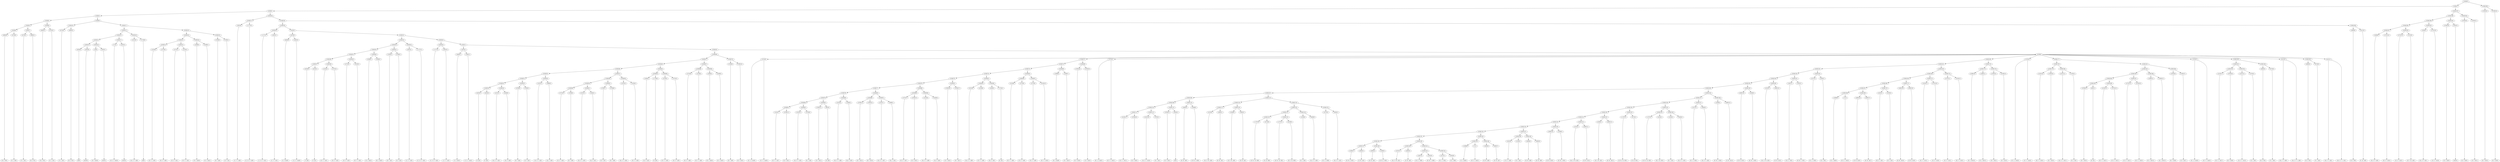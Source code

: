 digraph sample{
"L4900(0)"->"[D  E  F](0)"
"L4726(0)"->"[F  G  A](0)"
"L5306(6)"->"L4900(0)"
"L5306(6)"->"L4726(0)"
"L4726(1)"->"[F  G  A](1)"
"L4900(1)"->"[D  E  F](1)"
"L5306(7)"->"L4726(1)"
"L5306(7)"->"L4900(1)"
"L5306(5)"->"L5306(6)"
"L5306(5)"->"L5306(7)"
"L4900(2)"->"[D  E  F](2)"
"L4726(2)"->"[F  G  A](2)"
"L5306(8)"->"L4900(2)"
"L5306(8)"->"L4726(2)"
"L5306(4)"->"L5306(5)"
"L5306(4)"->"L5306(8)"
"L4726(3)"->"[F  G  A](3)"
"L4900(3)"->"[D  E  F](3)"
"L5306(10)"->"L4726(3)"
"L5306(10)"->"L4900(3)"
"L5036(0)"->"[D](0)"
"L3503(0)"->"[rest](0)"
"L5306(15)"->"L5036(0)"
"L5306(15)"->"L3503(0)"
"L18(0)"->"[D  F  Ais](0)"
"L3503(1)"->"[rest](1)"
"L5306(16)"->"L18(0)"
"L5306(16)"->"L3503(1)"
"L5306(14)"->"L5306(15)"
"L5306(14)"->"L5306(16)"
"L71(0)"->"[D  E  G  Ais](0)"
"L3503(2)"->"[rest](2)"
"L5306(17)"->"L71(0)"
"L5306(17)"->"L3503(2)"
"L5306(13)"->"L5306(14)"
"L5306(13)"->"L5306(17)"
"L2332(0)"->"[Cis  E  G  A](0)"
"L-1794(0)"->"[A](0)"
"L5306(18)"->"L2332(0)"
"L5306(18)"->"L-1794(0)"
"L5306(12)"->"L5306(13)"
"L5306(12)"->"L5306(18)"
"L2226(0)"->"[D  F  G  A](0)"
"L2753(0)"->"[D  E  F  A](0)"
"L5306(22)"->"L2226(0)"
"L5306(22)"->"L2753(0)"
"L2753(1)"->"[D  E  F  A](1)"
"L2226(1)"->"[D  F  G  A](1)"
"L5306(23)"->"L2753(1)"
"L5306(23)"->"L2226(1)"
"L5306(21)"->"L5306(22)"
"L5306(21)"->"L5306(23)"
"L2589(0)"->"[D  G  Ais](0)"
"L2589(1)"->"[D  G  Ais](1)"
"L5306(24)"->"L2589(0)"
"L5306(24)"->"L2589(1)"
"L5306(20)"->"L5306(21)"
"L5306(20)"->"L5306(24)"
"L3780(0)"->"[D  F  A](0)"
"L3780(1)"->"[D  F  A](1)"
"L5306(25)"->"L3780(0)"
"L5306(25)"->"L3780(1)"
"L5306(19)"->"L5306(20)"
"L5306(19)"->"L5306(25)"
"L5306(11)"->"L5306(12)"
"L5306(11)"->"L5306(19)"
"L5306(9)"->"L5306(10)"
"L5306(9)"->"L5306(11)"
"L5306(3)"->"L5306(4)"
"L5306(3)"->"L5306(9)"
"L2953(0)"->"[C  F  G  A](0)"
"L-1727(0)"->"[C  D  E  F  A](0)"
"L5306(27)"->"L2953(0)"
"L5306(27)"->"L-1727(0)"
"L-1727(1)"->"[C  D  E  F  A](1)"
"L2953(1)"->"[C  F  G  A](1)"
"L5306(30)"->"L-1727(1)"
"L5306(30)"->"L2953(1)"
"L4049(0)"->"[C  E  Ais](0)"
"L1062(0)"->"[C  E  G  Ais](0)"
"L3079(0)"->"L4049(0)"
"L3079(0)"->"L1062(0)"
"L4530(0)"->"[F  A](0)"
"L4530(1)"->"[F  A](1)"
"L5306(37)"->"L4530(0)"
"L5306(37)"->"L4530(1)"
"L2226(2)"->"[D  F  G  A](2)"
"L2753(2)"->"[D  E  F  A](2)"
"L5306(38)"->"L2226(2)"
"L5306(38)"->"L2753(2)"
"L5306(36)"->"L5306(37)"
"L5306(36)"->"L5306(38)"
"L2753(3)"->"[D  E  F  A](3)"
"L2226(3)"->"[D  F  G  A](3)"
"L5306(39)"->"L2753(3)"
"L5306(39)"->"L2226(3)"
"L5306(35)"->"L5306(36)"
"L5306(35)"->"L5306(39)"
"L2589(2)"->"[D  G  Ais](2)"
"L2589(3)"->"[D  G  Ais](3)"
"L5306(40)"->"L2589(2)"
"L5306(40)"->"L2589(3)"
"L5306(34)"->"L5306(35)"
"L5306(34)"->"L5306(40)"
"L3780(2)"->"[D  F  A](2)"
"L3780(3)"->"[D  F  A](3)"
"L5306(41)"->"L3780(2)"
"L5306(41)"->"L3780(3)"
"L5306(33)"->"L5306(34)"
"L5306(33)"->"L5306(41)"
"L2953(2)"->"[C  F  G  A](2)"
"L-1727(2)"->"[C  D  E  F  A](2)"
"L5306(42)"->"L2953(2)"
"L5306(42)"->"L-1727(2)"
"L5306(32)"->"L5306(33)"
"L5306(32)"->"L5306(42)"
"L-1727(3)"->"[C  D  E  F  A](3)"
"L2953(3)"->"[C  F  G  A](3)"
"L5306(44)"->"L-1727(3)"
"L5306(44)"->"L2953(3)"
"L4049(1)"->"[C  E  Ais](1)"
"L1062(1)"->"[C  E  G  Ais](1)"
"L3079(1)"->"L4049(1)"
"L3079(1)"->"L1062(1)"
"L4530(2)"->"[F  A](2)"
"L4530(3)"->"[F  A](3)"
"L5306(53)"->"L4530(2)"
"L5306(53)"->"L4530(3)"
"L2332(1)"->"[Cis  E  G  A](1)"
"L2449(0)"->"[Cis  E  A](0)"
"L5306(54)"->"L2332(1)"
"L5306(54)"->"L2449(0)"
"L5306(52)"->"L5306(53)"
"L5306(52)"->"L5306(54)"
"L3780(4)"->"[D  F  A](4)"
"L3780(5)"->"[D  F  A](5)"
"L5306(55)"->"L3780(4)"
"L5306(55)"->"L3780(5)"
"L5306(51)"->"L5306(52)"
"L5306(51)"->"L5306(55)"
"L2332(2)"->"[Cis  E  G  A](2)"
"L2896(0)"->"[Cis  G  A](0)"
"L5306(56)"->"L2332(2)"
"L5306(56)"->"L2896(0)"
"L5306(50)"->"L5306(51)"
"L5306(50)"->"L5306(56)"
"L2753(4)"->"[D  E  F  A](4)"
"L3780(6)"->"[D  F  A](6)"
"L5306(60)"->"L2753(4)"
"L5306(60)"->"L3780(6)"
"L2332(3)"->"[Cis  E  G  A](3)"
"L2449(1)"->"[Cis  E  A](1)"
"L5306(61)"->"L2332(3)"
"L5306(61)"->"L2449(1)"
"L5306(59)"->"L5306(60)"
"L5306(59)"->"L5306(61)"
"L3780(7)"->"[D  F  A](7)"
"L3780(8)"->"[D  F  A](8)"
"L5306(62)"->"L3780(7)"
"L5306(62)"->"L3780(8)"
"L5306(58)"->"L5306(59)"
"L5306(58)"->"L5306(62)"
"L2332(4)"->"[Cis  E  G  A](4)"
"L2226(4)"->"[D  F  G  A](4)"
"L5306(63)"->"L2332(4)"
"L5306(63)"->"L2226(4)"
"L5306(57)"->"L5306(58)"
"L5306(57)"->"L5306(63)"
"L5306(49)"->"L5306(50)"
"L5306(49)"->"L5306(57)"
"L2449(2)"->"[Cis  E  A](2)"
"L-1726(0)"->"[E  A](0)"
"L5306(65)"->"L2449(2)"
"L5306(65)"->"L-1726(0)"
"L2226(5)"->"[D  F  G  A](5)"
"L2753(5)"->"[D  E  F  A](5)"
"L5306(66)"->"L2226(5)"
"L5306(66)"->"L2753(5)"
"L5306(64)"->"L5306(65)"
"L5306(64)"->"L5306(66)"
"L5306(48)"->"L5306(49)"
"L5306(48)"->"L5306(64)"
"L2753(6)"->"[D  E  F  A](6)"
"L2226(6)"->"[D  F  G  A](6)"
"L5306(68)"->"L2753(6)"
"L5306(68)"->"L2226(6)"
"L2589(4)"->"[D  G  Ais](4)"
"L2589(5)"->"[D  G  Ais](5)"
"L5306(69)"->"L2589(4)"
"L5306(69)"->"L2589(5)"
"L5306(67)"->"L5306(68)"
"L5306(67)"->"L5306(69)"
"L5306(47)"->"L5306(48)"
"L5306(47)"->"L5306(67)"
"L3780(9)"->"[D  F  A](9)"
"L3780(10)"->"[D  F  A](10)"
"L5306(70)"->"L3780(9)"
"L5306(70)"->"L3780(10)"
"L5306(46)"->"L5306(47)"
"L5306(46)"->"L5306(70)"
"L3745(0)"->"[E  G  A  Ais](0)"
"L3745(0)"->"[E  F  G  Ais](0)"
"L2226(7)"->"[D  F  G  A](7)"
"L3780(11)"->"[D  F  A](11)"
"L5306(81)"->"L2226(7)"
"L5306(81)"->"L3780(11)"
"L2332(5)"->"[Cis  E  G  A](5)"
"L2795(0)"->"[E  G  A](0)"
"L5306(82)"->"L2332(5)"
"L5306(82)"->"L2795(0)"
"L5306(80)"->"L5306(81)"
"L5306(80)"->"L5306(82)"
"L3780(12)"->"[D  F  A](12)"
"L855(0)"->"[D  A](0)"
"L5306(83)"->"L3780(12)"
"L5306(83)"->"L855(0)"
"L5306(79)"->"L5306(80)"
"L5306(79)"->"L5306(83)"
"L2332(6)"->"[Cis  E  G  A](6)"
"L2449(3)"->"[Cis  E  A](3)"
"L5306(84)"->"L2332(6)"
"L5306(84)"->"L2449(3)"
"L5306(78)"->"L5306(79)"
"L5306(78)"->"L5306(84)"
"L3780(13)"->"[D  F  A](13)"
"L3780(14)"->"[D  F  A](14)"
"L5306(86)"->"L3780(13)"
"L5306(86)"->"L3780(14)"
"L2332(7)"->"[Cis  E  G  A](7)"
"L2896(1)"->"[Cis  G  A](1)"
"L5306(87)"->"L2332(7)"
"L5306(87)"->"L2896(1)"
"L5306(85)"->"L5306(86)"
"L5306(85)"->"L5306(87)"
"L5306(77)"->"L5306(78)"
"L5306(77)"->"L5306(85)"
"L2753(7)"->"[D  E  F  A](7)"
"L3780(15)"->"[D  F  A](15)"
"L5306(89)"->"L2753(7)"
"L5306(89)"->"L3780(15)"
"L2332(8)"->"[Cis  E  G  A](8)"
"L2449(4)"->"[Cis  E  A](4)"
"L5306(90)"->"L2332(8)"
"L5306(90)"->"L2449(4)"
"L5306(88)"->"L5306(89)"
"L5306(88)"->"L5306(90)"
"L5306(76)"->"L5306(77)"
"L5306(76)"->"L5306(88)"
"L3780(16)"->"[D  F  A](16)"
"L3780(17)"->"[D  F  A](17)"
"L5306(91)"->"L3780(16)"
"L5306(91)"->"L3780(17)"
"L5306(75)"->"L5306(76)"
"L5306(75)"->"L5306(91)"
"L2332(9)"->"[Cis  E  G  A](9)"
"L2226(8)"->"[D  F  G  A](8)"
"L5306(93)"->"L2332(9)"
"L5306(93)"->"L2226(8)"
"L2449(5)"->"[Cis  E  A](5)"
"L-1726(1)"->"[E  A](1)"
"L5306(94)"->"L2449(5)"
"L5306(94)"->"L-1726(1)"
"L5306(92)"->"L5306(93)"
"L5306(92)"->"L5306(94)"
"L5306(74)"->"L5306(75)"
"L5306(74)"->"L5306(92)"
"L2226(9)"->"[D  F  G  A](9)"
"L2753(8)"->"[D  E  F  A](8)"
"L5306(96)"->"L2226(9)"
"L5306(96)"->"L2753(8)"
"L2753(9)"->"[D  E  F  A](9)"
"L2226(10)"->"[D  F  G  A](10)"
"L5306(97)"->"L2753(9)"
"L5306(97)"->"L2226(10)"
"L5306(95)"->"L5306(96)"
"L5306(95)"->"L5306(97)"
"L5306(73)"->"L5306(74)"
"L5306(73)"->"L5306(95)"
"L2589(6)"->"[D  G  Ais](6)"
"L2589(7)"->"[D  G  Ais](7)"
"L5306(98)"->"L2589(6)"
"L5306(98)"->"L2589(7)"
"L5306(72)"->"L5306(73)"
"L5306(72)"->"L5306(98)"
"L3780(18)"->"[D  F  A](18)"
"L3780(19)"->"[D  F  A](19)"
"L5306(99)"->"L3780(18)"
"L5306(99)"->"L3780(19)"
"L5306(71)"->"L5306(72)"
"L5306(71)"->"L5306(99)"
"L3745(1)"->"[E  G  A  Ais](1)"
"L3745(1)"->"[E  F  G  Ais](1)"
"L2226(11)"->"[D  F  G  A](11)"
"L3780(20)"->"[D  F  A](20)"
"L5306(111)"->"L2226(11)"
"L5306(111)"->"L3780(20)"
"L2332(10)"->"[Cis  E  G  A](10)"
"L2795(1)"->"[E  G  A](1)"
"L5306(112)"->"L2332(10)"
"L5306(112)"->"L2795(1)"
"L5306(110)"->"L5306(111)"
"L5306(110)"->"L5306(112)"
"L3780(21)"->"[D  F  A](21)"
"L5036(1)"->"[D](1)"
"L5306(113)"->"L3780(21)"
"L5306(113)"->"L5036(1)"
"L5306(109)"->"L5306(110)"
"L5306(109)"->"L5306(113)"
"L2695(0)"->"[D  Fis  A](0)"
"L2268(0)"->"[D  Fis  A  B](0)"
"L5306(114)"->"L2695(0)"
"L5306(114)"->"L2268(0)"
"L5306(108)"->"L5306(109)"
"L5306(108)"->"L5306(114)"
"L2255(0)"->"[Cis  D  Fis  A](0)"
"L2695(1)"->"[D  Fis  A](1)"
"L5306(117)"->"L2255(0)"
"L5306(117)"->"L2695(1)"
"L1638(0)"->"[D  E  Fis  A](0)"
"L2695(2)"->"[D  Fis  A](2)"
"L5306(118)"->"L1638(0)"
"L5306(118)"->"L2695(2)"
"L5306(116)"->"L5306(117)"
"L5306(116)"->"L5306(118)"
"L-1767(0)"->"[D  Fis  Gis  B](0)"
"L4719(0)"->"[D  Gis  B](0)"
"L5306(122)"->"L-1767(0)"
"L5306(122)"->"L4719(0)"
"L-1767(1)"->"[D  Fis  Gis  B](1)"
"L4156(0)"->"[D  E  Gis  B](0)"
"L5306(123)"->"L-1767(1)"
"L5306(123)"->"L4156(0)"
"L5306(121)"->"L5306(122)"
"L5306(121)"->"L5306(123)"
"L1559(0)"->"[D  G  A](0)"
"L3636(0)"->"[Cis  D  G  A](0)"
"L5306(124)"->"L1559(0)"
"L5306(124)"->"L3636(0)"
"L5306(120)"->"L5306(121)"
"L5306(120)"->"L5306(124)"
"L2275(0)"->"[D  G  A  B](0)"
"L3636(1)"->"[Cis  D  G  A](1)"
"L5306(125)"->"L2275(0)"
"L5306(125)"->"L3636(1)"
"L5306(119)"->"L5306(120)"
"L5306(119)"->"L5306(125)"
"L5306(115)"->"L5306(116)"
"L5306(115)"->"L5306(119)"
"L5306(107)"->"L5306(108)"
"L5306(107)"->"L5306(115)"
"L2268(1)"->"[D  Fis  A  B](1)"
"L2695(3)"->"[D  Fis  A](3)"
"L5306(137)"->"L2268(1)"
"L5306(137)"->"L2695(3)"
"L2695(4)"->"[D  Fis  A](4)"
"L2268(2)"->"[D  Fis  A  B](2)"
"L5306(138)"->"L2695(4)"
"L5306(138)"->"L2268(2)"
"L5306(136)"->"L5306(137)"
"L5306(136)"->"L5306(138)"
"L2255(1)"->"[Cis  D  Fis  A](1)"
"L2695(5)"->"[D  Fis  A](5)"
"L5306(140)"->"L2255(1)"
"L5306(140)"->"L2695(5)"
"L1067(0)"->"[D  E  G  B](0)"
"L1833(0)"->"[D  Fis  G  B](0)"
"L5306(142)"->"L1067(0)"
"L5306(142)"->"L1833(0)"
"L2275(1)"->"[D  G  A  B](1)"
"L2583(0)"->"[D  G  B](0)"
"L5306(143)"->"L2275(1)"
"L5306(143)"->"L2583(0)"
"L5306(141)"->"L5306(142)"
"L5306(141)"->"L5306(143)"
"L5306(139)"->"L5306(140)"
"L5306(139)"->"L5306(141)"
"L5306(135)"->"L5306(136)"
"L5306(135)"->"L5306(139)"
"L2589(8)"->"[D  G  Ais](8)"
"L71(1)"->"[D  E  G  Ais](1)"
"L5306(145)"->"L2589(8)"
"L5306(145)"->"L71(1)"
"L2695(6)"->"[D  Fis  A](6)"
"L2695(7)"->"[D  Fis  A](7)"
"L5306(146)"->"L2695(6)"
"L5306(146)"->"L2695(7)"
"L5306(144)"->"L5306(145)"
"L5306(144)"->"L5306(146)"
"L5306(134)"->"L5306(135)"
"L5306(134)"->"L5306(144)"
"L2455(0)"->"[D  E  G  A](0)"
"L1559(1)"->"[D  G  A](1)"
"L5306(148)"->"L2455(0)"
"L5306(148)"->"L1559(1)"
"L2695(8)"->"[D  Fis  A](8)"
"L2695(9)"->"[D  Fis  A](9)"
"L5306(149)"->"L2695(8)"
"L5306(149)"->"L2695(9)"
"L5306(147)"->"L5306(148)"
"L5306(147)"->"L5306(149)"
"L5306(133)"->"L5306(134)"
"L5306(133)"->"L5306(147)"
"L2695(10)"->"[D  Fis  A](10)"
"L2268(3)"->"[D  Fis  A  B](3)"
"L5306(150)"->"L2695(10)"
"L5306(150)"->"L2268(3)"
"L5306(132)"->"L5306(133)"
"L5306(132)"->"L5306(150)"
"L2255(2)"->"[Cis  D  Fis  A](2)"
"L2695(11)"->"[D  Fis  A](11)"
"L5306(151)"->"L2255(2)"
"L5306(151)"->"L2695(11)"
"L5306(131)"->"L5306(132)"
"L5306(131)"->"L5306(151)"
"L1638(1)"->"[D  E  Fis  A](1)"
"L2695(12)"->"[D  Fis  A](12)"
"L5306(152)"->"L1638(1)"
"L5306(152)"->"L2695(12)"
"L5306(130)"->"L5306(131)"
"L5306(130)"->"L5306(152)"
"L-1767(2)"->"[D  Fis  Gis  B](2)"
"L4719(1)"->"[D  Gis  B](1)"
"L5306(153)"->"L-1767(2)"
"L5306(153)"->"L4719(1)"
"L5306(129)"->"L5306(130)"
"L5306(129)"->"L5306(153)"
"L-1767(3)"->"[D  Fis  Gis  B](3)"
"L4156(1)"->"[D  E  Gis  B](1)"
"L5306(155)"->"L-1767(3)"
"L5306(155)"->"L4156(1)"
"L1559(2)"->"[D  G  A](2)"
"L3636(2)"->"[Cis  D  G  A](2)"
"L5306(156)"->"L1559(2)"
"L5306(156)"->"L3636(2)"
"L5306(154)"->"L5306(155)"
"L5306(154)"->"L5306(156)"
"L5306(128)"->"L5306(129)"
"L5306(128)"->"L5306(154)"
"L2275(2)"->"[D  G  A  B](2)"
"L3636(3)"->"[Cis  D  G  A](3)"
"L5306(157)"->"L2275(2)"
"L5306(157)"->"L3636(3)"
"L5306(127)"->"L5306(128)"
"L5306(127)"->"L5306(157)"
"L2268(4)"->"[D  Fis  A  B](4)"
"L2695(13)"->"[D  Fis  A](13)"
"L5306(158)"->"L2268(4)"
"L5306(158)"->"L2695(13)"
"L5306(126)"->"L5306(127)"
"L5306(126)"->"L5306(158)"
"L5306(106)"->"L5306(107)"
"L5306(106)"->"L5306(126)"
"L2695(14)"->"[D  Fis  A](14)"
"L2268(5)"->"[D  Fis  A  B](5)"
"L5306(159)"->"L2695(14)"
"L5306(159)"->"L2268(5)"
"L5306(105)"->"L5306(106)"
"L5306(105)"->"L5306(159)"
"L2255(3)"->"[Cis  D  Fis  A](3)"
"L2695(15)"->"[D  Fis  A](15)"
"L5306(160)"->"L2255(3)"
"L5306(160)"->"L2695(15)"
"L5306(104)"->"L5306(105)"
"L5306(104)"->"L5306(160)"
"L1067(1)"->"[D  E  G  B](1)"
"L1833(1)"->"[D  Fis  G  B](1)"
"L5306(161)"->"L1067(1)"
"L5306(161)"->"L1833(1)"
"L5306(103)"->"L5306(104)"
"L5306(103)"->"L5306(161)"
"L2275(3)"->"[D  G  A  B](3)"
"L2583(1)"->"[D  G  B](1)"
"L5306(162)"->"L2275(3)"
"L5306(162)"->"L2583(1)"
"L5306(102)"->"L5306(103)"
"L5306(102)"->"L5306(162)"
"L2589(9)"->"[D  G  Ais](9)"
"L71(2)"->"[D  E  G  Ais](2)"
"L5306(168)"->"L2589(9)"
"L5306(168)"->"L71(2)"
"L2695(16)"->"[D  Fis  A](16)"
"L2695(17)"->"[D  Fis  A](17)"
"L5306(169)"->"L2695(16)"
"L5306(169)"->"L2695(17)"
"L5306(167)"->"L5306(168)"
"L5306(167)"->"L5306(169)"
"L2455(1)"->"[D  E  G  A](1)"
"L1559(3)"->"[D  G  A](3)"
"L5306(170)"->"L2455(1)"
"L5306(170)"->"L1559(3)"
"L5306(166)"->"L5306(167)"
"L5306(166)"->"L5306(170)"
"L2695(18)"->"[D  Fis  A](18)"
"L2695(19)"->"[D  Fis  A](19)"
"L5306(171)"->"L2695(18)"
"L5306(171)"->"L2695(19)"
"L5306(165)"->"L5306(166)"
"L5306(165)"->"L5306(171)"
"L2226(12)"->"[D  F  G  A](12)"
"L2753(10)"->"[D  E  F  A](10)"
"L5306(172)"->"L2226(12)"
"L5306(172)"->"L2753(10)"
"L5306(164)"->"L5306(165)"
"L5306(164)"->"L5306(172)"
"L2753(11)"->"[D  E  F  A](11)"
"L2226(13)"->"[D  F  G  A](13)"
"L5306(173)"->"L2753(11)"
"L5306(173)"->"L2226(13)"
"L5306(163)"->"L5306(164)"
"L5306(163)"->"L5306(173)"
"L5306(101)"->"L5306(102)"
"L5306(101)"->"L5306(163)"
"L2589(10)"->"[D  G  Ais](10)"
"L2589(11)"->"[D  G  Ais](11)"
"L5306(175)"->"L2589(10)"
"L5306(175)"->"L2589(11)"
"L3780(22)"->"[D  F  A](22)"
"L3780(23)"->"[D  F  A](23)"
"L5306(176)"->"L3780(22)"
"L5306(176)"->"L3780(23)"
"L5306(174)"->"L5306(175)"
"L5306(174)"->"L5306(176)"
"L5306(100)"->"L5306(101)"
"L5306(100)"->"L5306(174)"
"L3745(2)"->"[E  G  A  Ais](2)"
"L3745(2)"->"[E  F  G  Ais](2)"
"L2226(14)"->"[D  F  G  A](14)"
"L3780(24)"->"[D  F  A](24)"
"L5306(179)"->"L2226(14)"
"L5306(179)"->"L3780(24)"
"L2332(11)"->"[Cis  E  G  A](11)"
"L2795(2)"->"[E  G  A](2)"
"L5306(180)"->"L2332(11)"
"L5306(180)"->"L2795(2)"
"L5306(178)"->"L5306(179)"
"L5306(178)"->"L5306(180)"
"L3780(25)"->"[D  F  A](25)"
"L855(1)"->"[D  A](1)"
"L5306(185)"->"L3780(25)"
"L5306(185)"->"L855(1)"
"L2226(15)"->"[D  F  G  A](15)"
"L2753(12)"->"[D  E  F  A](12)"
"L5306(186)"->"L2226(15)"
"L5306(186)"->"L2753(12)"
"L5306(184)"->"L5306(185)"
"L5306(184)"->"L5306(186)"
"L2753(13)"->"[D  E  F  A](13)"
"L2226(16)"->"[D  F  G  A](16)"
"L5306(187)"->"L2753(13)"
"L5306(187)"->"L2226(16)"
"L5306(183)"->"L5306(184)"
"L5306(183)"->"L5306(187)"
"L2589(12)"->"[D  G  Ais](12)"
"L2589(13)"->"[D  G  Ais](13)"
"L5306(188)"->"L2589(12)"
"L5306(188)"->"L2589(13)"
"L5306(182)"->"L5306(183)"
"L5306(182)"->"L5306(188)"
"L3780(26)"->"[D  F  A](26)"
"L3780(27)"->"[D  F  A](27)"
"L5306(189)"->"L3780(26)"
"L5306(189)"->"L3780(27)"
"L5306(181)"->"L5306(182)"
"L5306(181)"->"L5306(189)"
"L5306(177)"->"L5306(178)"
"L5306(177)"->"L5306(181)"
"L3745(3)"->"[E  G  A  Ais](3)"
"L3745(3)"->"[E  F  G  Ais](3)"
"L2226(17)"->"[D  F  G  A](17)"
"L3780(28)"->"[D  F  A](28)"
"L5306(192)"->"L2226(17)"
"L5306(192)"->"L3780(28)"
"L2332(12)"->"[Cis  E  G  A](12)"
"L2795(3)"->"[E  G  A](3)"
"L5306(193)"->"L2332(12)"
"L5306(193)"->"L2795(3)"
"L5306(191)"->"L5306(192)"
"L5306(191)"->"L5306(193)"
"L4900(4)"->"[D  E  F](4)"
"L4726(4)"->"[F  G  A](4)"
"L5306(194)"->"L4900(4)"
"L5306(194)"->"L4726(4)"
"L5306(190)"->"L5306(191)"
"L5306(190)"->"L5306(194)"
"L4141(0)"->"[Cis  F  G  A](0)"
"L4141(0)"->"[Cis  E  F  G  A](0)"
"L4900(5)"->"[D  E  F](5)"
"L4726(5)"->"[F  G  A](5)"
"L5306(195)"->"L4900(5)"
"L5306(195)"->"L4726(5)"
"L4141(1)"->"[Cis  F  G  A](1)"
"L4141(1)"->"[Cis  E  F  G  A](1)"
"L5296(0)"->"L3745(0)"
"L5296(0)"->"L5306(71)"
"L5296(0)"->"L3745(1)"
"L5296(0)"->"L5306(100)"
"L5296(0)"->"L3745(2)"
"L5296(0)"->"L5306(177)"
"L5296(0)"->"L3745(3)"
"L5296(0)"->"L5306(190)"
"L5296(0)"->"L4141(0)"
"L5296(0)"->"L5306(195)"
"L5296(0)"->"L4141(1)"
"L5306(45)"->"L5306(46)"
"L5306(45)"->"L5296(0)"
"L5302(1)"->"L3079(1)"
"L5302(1)"->"L5306(45)"
"L5306(43)"->"L5306(44)"
"L5306(43)"->"L5302(1)"
"L5306(31)"->"L5306(32)"
"L5306(31)"->"L5306(43)"
"L5302(0)"->"L3079(0)"
"L5302(0)"->"L5306(31)"
"L5306(29)"->"L5306(30)"
"L5306(29)"->"L5302(0)"
"L4900(6)"->"[D  E  F](6)"
"L5221(0)"->"[F  Gis  A](0)"
"L5306(196)"->"L4900(6)"
"L5306(196)"->"L5221(0)"
"L5306(28)"->"L5306(29)"
"L5306(28)"->"L5306(196)"
"L5306(26)"->"L5306(27)"
"L5306(26)"->"L5306(28)"
"L5306(2)"->"L5306(3)"
"L5306(2)"->"L5306(26)"
"L3458(0)"->"[Cis  D  F  A](0)"
"L2753(14)"->"[D  E  F  A](14)"
"L5306(201)"->"L3458(0)"
"L5306(201)"->"L2753(14)"
"L2753(15)"->"[D  E  F  A](15)"
"L1233(0)"->"[D  F  Gis  A](0)"
"L5306(202)"->"L2753(15)"
"L5306(202)"->"L1233(0)"
"L5306(200)"->"L5306(201)"
"L5306(200)"->"L5306(202)"
"L3458(1)"->"[Cis  D  F  A](1)"
"L2753(16)"->"[D  E  F  A](16)"
"L5306(203)"->"L3458(1)"
"L5306(203)"->"L2753(16)"
"L5306(199)"->"L5306(200)"
"L5306(199)"->"L5306(203)"
"L3780(29)"->"[D  F  A](29)"
"L3503(3)"->"[rest](3)"
"L5306(204)"->"L3780(29)"
"L5306(204)"->"L3503(3)"
"L5306(198)"->"L5306(199)"
"L5306(198)"->"L5306(204)"
"L3780(30)"->"[D  F  A](30)"
"L3780(31)"->"[D  F  A](31)"
"L5306(205)"->"L3780(30)"
"L5306(205)"->"L3780(31)"
"L5306(197)"->"L5306(198)"
"L5306(197)"->"L5306(205)"
"L5306(1)"->"L5306(2)"
"L5306(1)"->"L5306(197)"
"L3780(32)"->"[D  F  A](32)"
"L3780(33)"->"[D  F  A](33)"
"L5306(206)"->"L3780(32)"
"L5306(206)"->"L3780(33)"
"L5306(0)"->"L5306(1)"
"L5306(0)"->"L5306(206)"
{rank = min; "L5306(0)"}
{rank = same; "L5306(1)"; "L5306(206)";}
{rank = same; "L5306(2)"; "L5306(197)"; "L3780(32)"; "L3780(33)";}
{rank = same; "L5306(3)"; "L5306(26)"; "L5306(198)"; "L5306(205)";}
{rank = same; "L5306(4)"; "L5306(9)"; "L5306(27)"; "L5306(28)"; "L5306(199)"; "L5306(204)"; "L3780(30)"; "L3780(31)";}
{rank = same; "L5306(5)"; "L5306(8)"; "L5306(10)"; "L5306(11)"; "L2953(0)"; "L-1727(0)"; "L5306(29)"; "L5306(196)"; "L5306(200)"; "L5306(203)"; "L3780(29)"; "L3503(3)";}
{rank = same; "L5306(6)"; "L5306(7)"; "L4900(2)"; "L4726(2)"; "L4726(3)"; "L4900(3)"; "L5306(12)"; "L5306(19)"; "L5306(30)"; "L5302(0)"; "L4900(6)"; "L5221(0)"; "L5306(201)"; "L5306(202)"; "L3458(1)"; "L2753(16)";}
{rank = same; "L4900(0)"; "L4726(0)"; "L4726(1)"; "L4900(1)"; "L5306(13)"; "L5306(18)"; "L5306(20)"; "L5306(25)"; "L-1727(1)"; "L2953(1)"; "L3079(0)"; "L5306(31)"; "L3458(0)"; "L2753(14)"; "L2753(15)"; "L1233(0)";}
{rank = same; "L5306(14)"; "L5306(17)"; "L2332(0)"; "L-1794(0)"; "L5306(21)"; "L5306(24)"; "L3780(0)"; "L3780(1)"; "L4049(0)"; "L1062(0)"; "L5306(32)"; "L5306(43)";}
{rank = same; "L5306(15)"; "L5306(16)"; "L71(0)"; "L3503(2)"; "L5306(22)"; "L5306(23)"; "L2589(0)"; "L2589(1)"; "L5306(33)"; "L5306(42)"; "L5306(44)"; "L5302(1)";}
{rank = same; "L5036(0)"; "L3503(0)"; "L18(0)"; "L3503(1)"; "L2226(0)"; "L2753(0)"; "L2753(1)"; "L2226(1)"; "L5306(34)"; "L5306(41)"; "L2953(2)"; "L-1727(2)"; "L-1727(3)"; "L2953(3)"; "L3079(1)"; "L5306(45)";}
{rank = same; "L5306(35)"; "L5306(40)"; "L3780(2)"; "L3780(3)"; "L4049(1)"; "L1062(1)"; "L5306(46)"; "L5296(0)";}
{rank = same; "L5306(36)"; "L5306(39)"; "L2589(2)"; "L2589(3)"; "L5306(47)"; "L5306(70)"; "L3745(0)"; "L5306(71)"; "L3745(1)"; "L5306(100)"; "L3745(2)"; "L5306(177)"; "L3745(3)"; "L5306(190)"; "L4141(0)"; "L5306(195)"; "L4141(1)";}
{rank = same; "L5306(37)"; "L5306(38)"; "L2753(3)"; "L2226(3)"; "L5306(48)"; "L5306(67)"; "L3780(9)"; "L3780(10)"; "L5306(72)"; "L5306(99)"; "L5306(101)"; "L5306(174)"; "L5306(178)"; "L5306(181)"; "L5306(191)"; "L5306(194)"; "L4900(5)"; "L4726(5)";}
{rank = same; "L4530(0)"; "L4530(1)"; "L2226(2)"; "L2753(2)"; "L5306(49)"; "L5306(64)"; "L5306(68)"; "L5306(69)"; "L5306(73)"; "L5306(98)"; "L3780(18)"; "L3780(19)"; "L5306(102)"; "L5306(163)"; "L5306(175)"; "L5306(176)"; "L5306(179)"; "L5306(180)"; "L5306(182)"; "L5306(189)"; "L5306(192)"; "L5306(193)"; "L4900(4)"; "L4726(4)";}
{rank = same; "L5306(50)"; "L5306(57)"; "L5306(65)"; "L5306(66)"; "L2753(6)"; "L2226(6)"; "L2589(4)"; "L2589(5)"; "L5306(74)"; "L5306(95)"; "L2589(6)"; "L2589(7)"; "L5306(103)"; "L5306(162)"; "L5306(164)"; "L5306(173)"; "L2589(10)"; "L2589(11)"; "L3780(22)"; "L3780(23)"; "L2226(14)"; "L3780(24)"; "L2332(11)"; "L2795(2)"; "L5306(183)"; "L5306(188)"; "L3780(26)"; "L3780(27)"; "L2226(17)"; "L3780(28)"; "L2332(12)"; "L2795(3)";}
{rank = same; "L5306(51)"; "L5306(56)"; "L5306(58)"; "L5306(63)"; "L2449(2)"; "L-1726(0)"; "L2226(5)"; "L2753(5)"; "L5306(75)"; "L5306(92)"; "L5306(96)"; "L5306(97)"; "L5306(104)"; "L5306(161)"; "L2275(3)"; "L2583(1)"; "L5306(165)"; "L5306(172)"; "L2753(11)"; "L2226(13)"; "L5306(184)"; "L5306(187)"; "L2589(12)"; "L2589(13)";}
{rank = same; "L5306(52)"; "L5306(55)"; "L2332(2)"; "L2896(0)"; "L5306(59)"; "L5306(62)"; "L2332(4)"; "L2226(4)"; "L5306(76)"; "L5306(91)"; "L5306(93)"; "L5306(94)"; "L2226(9)"; "L2753(8)"; "L2753(9)"; "L2226(10)"; "L5306(105)"; "L5306(160)"; "L1067(1)"; "L1833(1)"; "L5306(166)"; "L5306(171)"; "L2226(12)"; "L2753(10)"; "L5306(185)"; "L5306(186)"; "L2753(13)"; "L2226(16)";}
{rank = same; "L5306(53)"; "L5306(54)"; "L3780(4)"; "L3780(5)"; "L5306(60)"; "L5306(61)"; "L3780(7)"; "L3780(8)"; "L5306(77)"; "L5306(88)"; "L3780(16)"; "L3780(17)"; "L2332(9)"; "L2226(8)"; "L2449(5)"; "L-1726(1)"; "L5306(106)"; "L5306(159)"; "L2255(3)"; "L2695(15)"; "L5306(167)"; "L5306(170)"; "L2695(18)"; "L2695(19)"; "L3780(25)"; "L855(1)"; "L2226(15)"; "L2753(12)";}
{rank = same; "L4530(2)"; "L4530(3)"; "L2332(1)"; "L2449(0)"; "L2753(4)"; "L3780(6)"; "L2332(3)"; "L2449(1)"; "L5306(78)"; "L5306(85)"; "L5306(89)"; "L5306(90)"; "L5306(107)"; "L5306(126)"; "L2695(14)"; "L2268(5)"; "L5306(168)"; "L5306(169)"; "L2455(1)"; "L1559(3)";}
{rank = same; "L5306(79)"; "L5306(84)"; "L5306(86)"; "L5306(87)"; "L2753(7)"; "L3780(15)"; "L2332(8)"; "L2449(4)"; "L5306(108)"; "L5306(115)"; "L5306(127)"; "L5306(158)"; "L2589(9)"; "L71(2)"; "L2695(16)"; "L2695(17)";}
{rank = same; "L5306(80)"; "L5306(83)"; "L2332(6)"; "L2449(3)"; "L3780(13)"; "L3780(14)"; "L2332(7)"; "L2896(1)"; "L5306(109)"; "L5306(114)"; "L5306(116)"; "L5306(119)"; "L5306(128)"; "L5306(157)"; "L2268(4)"; "L2695(13)";}
{rank = same; "L5306(81)"; "L5306(82)"; "L3780(12)"; "L855(0)"; "L5306(110)"; "L5306(113)"; "L2695(0)"; "L2268(0)"; "L5306(117)"; "L5306(118)"; "L5306(120)"; "L5306(125)"; "L5306(129)"; "L5306(154)"; "L2275(2)"; "L3636(3)";}
{rank = same; "L2226(7)"; "L3780(11)"; "L2332(5)"; "L2795(0)"; "L5306(111)"; "L5306(112)"; "L3780(21)"; "L5036(1)"; "L2255(0)"; "L2695(1)"; "L1638(0)"; "L2695(2)"; "L5306(121)"; "L5306(124)"; "L2275(0)"; "L3636(1)"; "L5306(130)"; "L5306(153)"; "L5306(155)"; "L5306(156)";}
{rank = same; "L2226(11)"; "L3780(20)"; "L2332(10)"; "L2795(1)"; "L5306(122)"; "L5306(123)"; "L1559(0)"; "L3636(0)"; "L5306(131)"; "L5306(152)"; "L-1767(2)"; "L4719(1)"; "L-1767(3)"; "L4156(1)"; "L1559(2)"; "L3636(2)";}
{rank = same; "L-1767(0)"; "L4719(0)"; "L-1767(1)"; "L4156(0)"; "L5306(132)"; "L5306(151)"; "L1638(1)"; "L2695(12)";}
{rank = same; "L5306(133)"; "L5306(150)"; "L2255(2)"; "L2695(11)";}
{rank = same; "L5306(134)"; "L5306(147)"; "L2695(10)"; "L2268(3)";}
{rank = same; "L5306(135)"; "L5306(144)"; "L5306(148)"; "L5306(149)";}
{rank = same; "L5306(136)"; "L5306(139)"; "L5306(145)"; "L5306(146)"; "L2455(0)"; "L1559(1)"; "L2695(8)"; "L2695(9)";}
{rank = same; "L5306(137)"; "L5306(138)"; "L5306(140)"; "L5306(141)"; "L2589(8)"; "L71(1)"; "L2695(6)"; "L2695(7)";}
{rank = same; "L2268(1)"; "L2695(3)"; "L2695(4)"; "L2268(2)"; "L2255(1)"; "L2695(5)"; "L5306(142)"; "L5306(143)";}
{rank = same; "L1067(0)"; "L1833(0)"; "L2275(1)"; "L2583(0)";}
{rank = max; "[A](0)"; "[C  D  E  F  A](0)"; "[C  D  E  F  A](1)"; "[C  D  E  F  A](2)"; "[C  D  E  F  A](3)"; "[C  E  Ais](0)"; "[C  E  Ais](1)"; "[C  E  G  Ais](0)"; "[C  E  G  Ais](1)"; "[C  F  G  A](0)"; "[C  F  G  A](1)"; "[C  F  G  A](2)"; "[C  F  G  A](3)"; "[Cis  D  F  A](0)"; "[Cis  D  F  A](1)"; "[Cis  D  Fis  A](0)"; "[Cis  D  Fis  A](1)"; "[Cis  D  Fis  A](2)"; "[Cis  D  Fis  A](3)"; "[Cis  D  G  A](0)"; "[Cis  D  G  A](1)"; "[Cis  D  G  A](2)"; "[Cis  D  G  A](3)"; "[Cis  E  A](0)"; "[Cis  E  A](1)"; "[Cis  E  A](2)"; "[Cis  E  A](3)"; "[Cis  E  A](4)"; "[Cis  E  A](5)"; "[Cis  E  F  G  A](0)"; "[Cis  E  F  G  A](1)"; "[Cis  E  G  A](0)"; "[Cis  E  G  A](1)"; "[Cis  E  G  A](10)"; "[Cis  E  G  A](11)"; "[Cis  E  G  A](12)"; "[Cis  E  G  A](2)"; "[Cis  E  G  A](3)"; "[Cis  E  G  A](4)"; "[Cis  E  G  A](5)"; "[Cis  E  G  A](6)"; "[Cis  E  G  A](7)"; "[Cis  E  G  A](8)"; "[Cis  E  G  A](9)"; "[Cis  F  G  A](0)"; "[Cis  F  G  A](1)"; "[Cis  G  A](0)"; "[Cis  G  A](1)"; "[D  A](0)"; "[D  A](1)"; "[D  E  F  A](0)"; "[D  E  F  A](1)"; "[D  E  F  A](10)"; "[D  E  F  A](11)"; "[D  E  F  A](12)"; "[D  E  F  A](13)"; "[D  E  F  A](14)"; "[D  E  F  A](15)"; "[D  E  F  A](16)"; "[D  E  F  A](2)"; "[D  E  F  A](3)"; "[D  E  F  A](4)"; "[D  E  F  A](5)"; "[D  E  F  A](6)"; "[D  E  F  A](7)"; "[D  E  F  A](8)"; "[D  E  F  A](9)"; "[D  E  F](0)"; "[D  E  F](1)"; "[D  E  F](2)"; "[D  E  F](3)"; "[D  E  F](4)"; "[D  E  F](5)"; "[D  E  F](6)"; "[D  E  Fis  A](0)"; "[D  E  Fis  A](1)"; "[D  E  G  A](0)"; "[D  E  G  A](1)"; "[D  E  G  Ais](0)"; "[D  E  G  Ais](1)"; "[D  E  G  Ais](2)"; "[D  E  G  B](0)"; "[D  E  G  B](1)"; "[D  E  Gis  B](0)"; "[D  E  Gis  B](1)"; "[D  F  A](0)"; "[D  F  A](1)"; "[D  F  A](10)"; "[D  F  A](11)"; "[D  F  A](12)"; "[D  F  A](13)"; "[D  F  A](14)"; "[D  F  A](15)"; "[D  F  A](16)"; "[D  F  A](17)"; "[D  F  A](18)"; "[D  F  A](19)"; "[D  F  A](2)"; "[D  F  A](20)"; "[D  F  A](21)"; "[D  F  A](22)"; "[D  F  A](23)"; "[D  F  A](24)"; "[D  F  A](25)"; "[D  F  A](26)"; "[D  F  A](27)"; "[D  F  A](28)"; "[D  F  A](29)"; "[D  F  A](3)"; "[D  F  A](30)"; "[D  F  A](31)"; "[D  F  A](32)"; "[D  F  A](33)"; "[D  F  A](4)"; "[D  F  A](5)"; "[D  F  A](6)"; "[D  F  A](7)"; "[D  F  A](8)"; "[D  F  A](9)"; "[D  F  Ais](0)"; "[D  F  G  A](0)"; "[D  F  G  A](1)"; "[D  F  G  A](10)"; "[D  F  G  A](11)"; "[D  F  G  A](12)"; "[D  F  G  A](13)"; "[D  F  G  A](14)"; "[D  F  G  A](15)"; "[D  F  G  A](16)"; "[D  F  G  A](17)"; "[D  F  G  A](2)"; "[D  F  G  A](3)"; "[D  F  G  A](4)"; "[D  F  G  A](5)"; "[D  F  G  A](6)"; "[D  F  G  A](7)"; "[D  F  G  A](8)"; "[D  F  G  A](9)"; "[D  F  Gis  A](0)"; "[D  Fis  A  B](0)"; "[D  Fis  A  B](1)"; "[D  Fis  A  B](2)"; "[D  Fis  A  B](3)"; "[D  Fis  A  B](4)"; "[D  Fis  A  B](5)"; "[D  Fis  A](0)"; "[D  Fis  A](1)"; "[D  Fis  A](10)"; "[D  Fis  A](11)"; "[D  Fis  A](12)"; "[D  Fis  A](13)"; "[D  Fis  A](14)"; "[D  Fis  A](15)"; "[D  Fis  A](16)"; "[D  Fis  A](17)"; "[D  Fis  A](18)"; "[D  Fis  A](19)"; "[D  Fis  A](2)"; "[D  Fis  A](3)"; "[D  Fis  A](4)"; "[D  Fis  A](5)"; "[D  Fis  A](6)"; "[D  Fis  A](7)"; "[D  Fis  A](8)"; "[D  Fis  A](9)"; "[D  Fis  G  B](0)"; "[D  Fis  G  B](1)"; "[D  Fis  Gis  B](0)"; "[D  Fis  Gis  B](1)"; "[D  Fis  Gis  B](2)"; "[D  Fis  Gis  B](3)"; "[D  G  A  B](0)"; "[D  G  A  B](1)"; "[D  G  A  B](2)"; "[D  G  A  B](3)"; "[D  G  A](0)"; "[D  G  A](1)"; "[D  G  A](2)"; "[D  G  A](3)"; "[D  G  Ais](0)"; "[D  G  Ais](1)"; "[D  G  Ais](10)"; "[D  G  Ais](11)"; "[D  G  Ais](12)"; "[D  G  Ais](13)"; "[D  G  Ais](2)"; "[D  G  Ais](3)"; "[D  G  Ais](4)"; "[D  G  Ais](5)"; "[D  G  Ais](6)"; "[D  G  Ais](7)"; "[D  G  Ais](8)"; "[D  G  Ais](9)"; "[D  G  B](0)"; "[D  G  B](1)"; "[D  Gis  B](0)"; "[D  Gis  B](1)"; "[D](0)"; "[D](1)"; "[E  A](0)"; "[E  A](1)"; "[E  F  G  Ais](0)"; "[E  F  G  Ais](1)"; "[E  F  G  Ais](2)"; "[E  F  G  Ais](3)"; "[E  G  A  Ais](0)"; "[E  G  A  Ais](1)"; "[E  G  A  Ais](2)"; "[E  G  A  Ais](3)"; "[E  G  A](0)"; "[E  G  A](1)"; "[E  G  A](2)"; "[E  G  A](3)"; "[F  A](0)"; "[F  A](1)"; "[F  A](2)"; "[F  A](3)"; "[F  G  A](0)"; "[F  G  A](1)"; "[F  G  A](2)"; "[F  G  A](3)"; "[F  G  A](4)"; "[F  G  A](5)"; "[F  Gis  A](0)"; "[rest](0)"; "[rest](1)"; "[rest](2)"; "[rest](3)";}
}